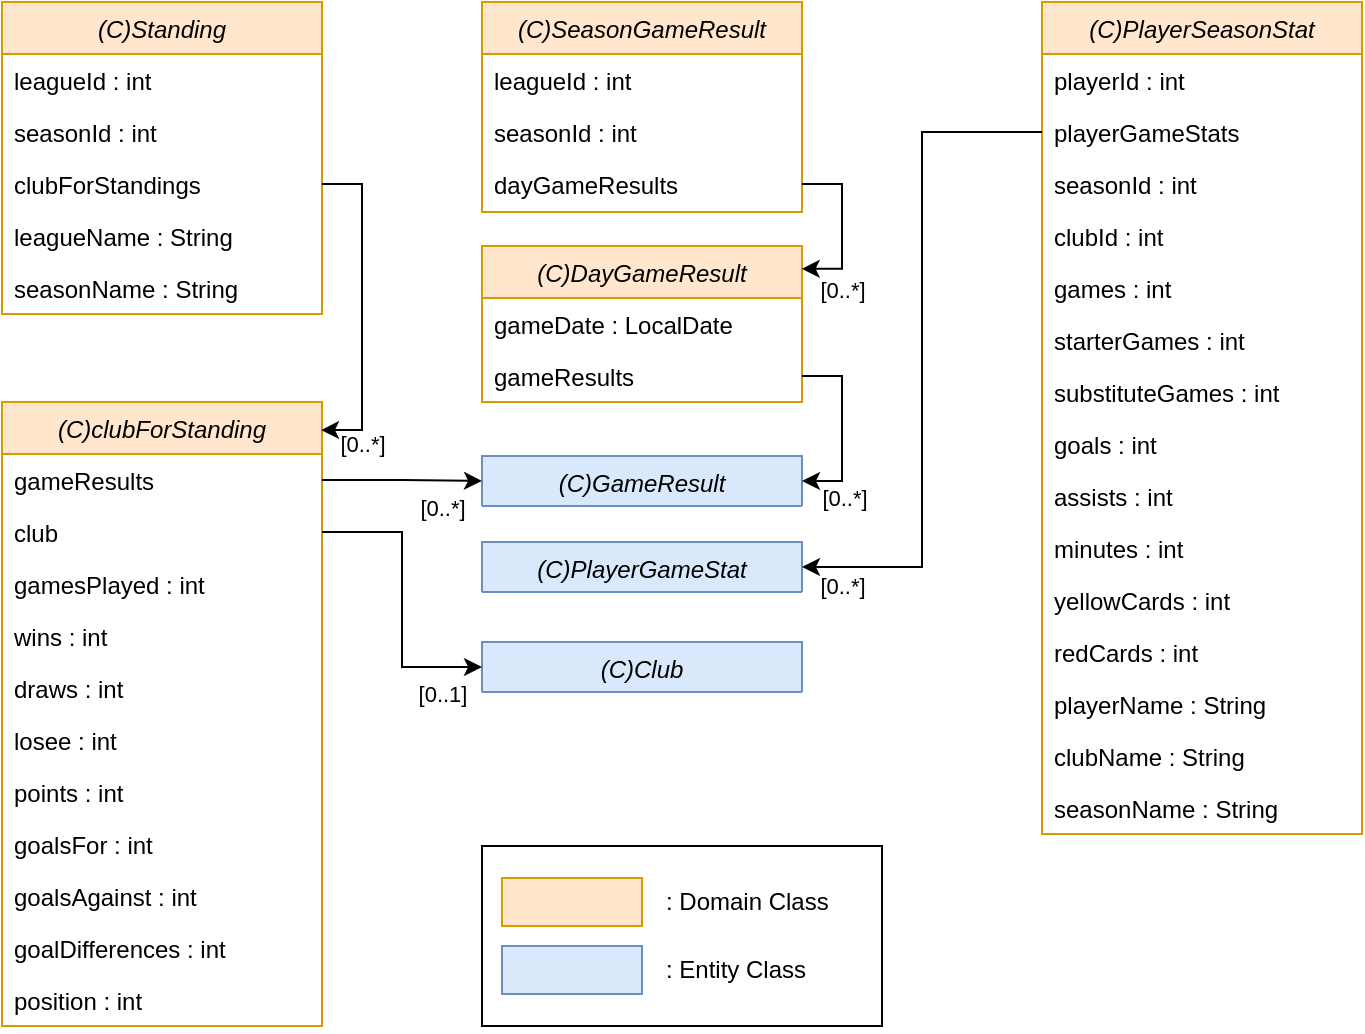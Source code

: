 <mxfile version="24.7.17">
  <diagram id="C5RBs43oDa-KdzZeNtuy" name="Page-1">
    <mxGraphModel dx="1035" dy="626" grid="1" gridSize="10" guides="1" tooltips="1" connect="1" arrows="1" fold="1" page="1" pageScale="1" pageWidth="827" pageHeight="1169" math="0" shadow="0">
      <root>
        <mxCell id="WIyWlLk6GJQsqaUBKTNV-0" />
        <mxCell id="WIyWlLk6GJQsqaUBKTNV-1" parent="WIyWlLk6GJQsqaUBKTNV-0" />
        <mxCell id="zkfFHV4jXpPFQw0GAbJ--0" value="(C)SeasonGameResult" style="swimlane;fontStyle=2;align=center;verticalAlign=top;childLayout=stackLayout;horizontal=1;startSize=26;horizontalStack=0;resizeParent=1;resizeLast=0;collapsible=1;marginBottom=0;rounded=0;shadow=0;strokeWidth=1;fillColor=#ffe6cc;strokeColor=#d79b00;" parent="WIyWlLk6GJQsqaUBKTNV-1" vertex="1">
          <mxGeometry x="320" y="40" width="160" height="105" as="geometry">
            <mxRectangle x="230" y="140" width="160" height="26" as="alternateBounds" />
          </mxGeometry>
        </mxCell>
        <mxCell id="zkfFHV4jXpPFQw0GAbJ--2" value="leagueId : int" style="text;align=left;verticalAlign=top;spacingLeft=4;spacingRight=4;overflow=hidden;rotatable=0;points=[[0,0.5],[1,0.5]];portConstraint=eastwest;rounded=0;shadow=0;html=0;" parent="zkfFHV4jXpPFQw0GAbJ--0" vertex="1">
          <mxGeometry y="26" width="160" height="26" as="geometry" />
        </mxCell>
        <mxCell id="zkfFHV4jXpPFQw0GAbJ--3" value="seasonId : int" style="text;align=left;verticalAlign=top;spacingLeft=4;spacingRight=4;overflow=hidden;rotatable=0;points=[[0,0.5],[1,0.5]];portConstraint=eastwest;rounded=0;shadow=0;html=0;" parent="zkfFHV4jXpPFQw0GAbJ--0" vertex="1">
          <mxGeometry y="52" width="160" height="26" as="geometry" />
        </mxCell>
        <mxCell id="zkfFHV4jXpPFQw0GAbJ--1" value="dayGameResults" style="text;align=left;verticalAlign=top;spacingLeft=4;spacingRight=4;overflow=hidden;rotatable=0;points=[[0,0.5],[1,0.5]];portConstraint=eastwest;" parent="zkfFHV4jXpPFQw0GAbJ--0" vertex="1">
          <mxGeometry y="78" width="160" height="26" as="geometry" />
        </mxCell>
        <mxCell id="81xM5wabuhDHvBCPDcSf-0" value="(C)DayGameResult" style="swimlane;fontStyle=2;align=center;verticalAlign=top;childLayout=stackLayout;horizontal=1;startSize=26;horizontalStack=0;resizeParent=1;resizeLast=0;collapsible=1;marginBottom=0;rounded=0;shadow=0;strokeWidth=1;fillColor=#ffe6cc;strokeColor=#d79b00;" parent="WIyWlLk6GJQsqaUBKTNV-1" vertex="1">
          <mxGeometry x="320" y="162" width="160" height="78" as="geometry">
            <mxRectangle x="230" y="140" width="160" height="26" as="alternateBounds" />
          </mxGeometry>
        </mxCell>
        <mxCell id="81xM5wabuhDHvBCPDcSf-1" value="gameDate : LocalDate" style="text;align=left;verticalAlign=top;spacingLeft=4;spacingRight=4;overflow=hidden;rotatable=0;points=[[0,0.5],[1,0.5]];portConstraint=eastwest;" parent="81xM5wabuhDHvBCPDcSf-0" vertex="1">
          <mxGeometry y="26" width="160" height="26" as="geometry" />
        </mxCell>
        <mxCell id="81xM5wabuhDHvBCPDcSf-2" value="gameResults" style="text;align=left;verticalAlign=top;spacingLeft=4;spacingRight=4;overflow=hidden;rotatable=0;points=[[0,0.5],[1,0.5]];portConstraint=eastwest;rounded=0;shadow=0;html=0;" parent="81xM5wabuhDHvBCPDcSf-0" vertex="1">
          <mxGeometry y="52" width="160" height="26" as="geometry" />
        </mxCell>
        <mxCell id="81xM5wabuhDHvBCPDcSf-4" value="(C)GameResult" style="swimlane;fontStyle=2;align=center;verticalAlign=top;childLayout=stackLayout;horizontal=1;startSize=26;horizontalStack=0;resizeParent=1;resizeLast=0;collapsible=1;marginBottom=0;rounded=0;shadow=0;strokeWidth=1;fillColor=#dae8fc;strokeColor=#6c8ebf;" parent="WIyWlLk6GJQsqaUBKTNV-1" vertex="1">
          <mxGeometry x="320" y="267" width="160" height="25" as="geometry">
            <mxRectangle x="230" y="140" width="160" height="26" as="alternateBounds" />
          </mxGeometry>
        </mxCell>
        <mxCell id="81xM5wabuhDHvBCPDcSf-9" value="(C)Club" style="swimlane;fontStyle=2;align=center;verticalAlign=top;childLayout=stackLayout;horizontal=1;startSize=26;horizontalStack=0;resizeParent=1;resizeLast=0;collapsible=1;marginBottom=0;rounded=0;shadow=0;strokeWidth=1;fillColor=#dae8fc;strokeColor=#6c8ebf;" parent="WIyWlLk6GJQsqaUBKTNV-1" vertex="1">
          <mxGeometry x="320" y="360" width="160" height="25" as="geometry">
            <mxRectangle x="230" y="140" width="160" height="26" as="alternateBounds" />
          </mxGeometry>
        </mxCell>
        <mxCell id="81xM5wabuhDHvBCPDcSf-10" value="(C)Standing" style="swimlane;fontStyle=2;align=center;verticalAlign=top;childLayout=stackLayout;horizontal=1;startSize=26;horizontalStack=0;resizeParent=1;resizeLast=0;collapsible=1;marginBottom=0;rounded=0;shadow=0;strokeWidth=1;fillColor=#ffe6cc;strokeColor=#d79b00;" parent="WIyWlLk6GJQsqaUBKTNV-1" vertex="1">
          <mxGeometry x="80" y="40" width="160" height="156" as="geometry">
            <mxRectangle x="230" y="140" width="160" height="26" as="alternateBounds" />
          </mxGeometry>
        </mxCell>
        <mxCell id="81xM5wabuhDHvBCPDcSf-11" value="leagueId : int" style="text;align=left;verticalAlign=top;spacingLeft=4;spacingRight=4;overflow=hidden;rotatable=0;points=[[0,0.5],[1,0.5]];portConstraint=eastwest;" parent="81xM5wabuhDHvBCPDcSf-10" vertex="1">
          <mxGeometry y="26" width="160" height="26" as="geometry" />
        </mxCell>
        <mxCell id="81xM5wabuhDHvBCPDcSf-12" value="seasonId : int" style="text;align=left;verticalAlign=top;spacingLeft=4;spacingRight=4;overflow=hidden;rotatable=0;points=[[0,0.5],[1,0.5]];portConstraint=eastwest;rounded=0;shadow=0;html=0;" parent="81xM5wabuhDHvBCPDcSf-10" vertex="1">
          <mxGeometry y="52" width="160" height="26" as="geometry" />
        </mxCell>
        <mxCell id="81xM5wabuhDHvBCPDcSf-13" value="clubForStandings" style="text;align=left;verticalAlign=top;spacingLeft=4;spacingRight=4;overflow=hidden;rotatable=0;points=[[0,0.5],[1,0.5]];portConstraint=eastwest;rounded=0;shadow=0;html=0;" parent="81xM5wabuhDHvBCPDcSf-10" vertex="1">
          <mxGeometry y="78" width="160" height="26" as="geometry" />
        </mxCell>
        <mxCell id="81xM5wabuhDHvBCPDcSf-14" value="leagueName : String" style="text;align=left;verticalAlign=top;spacingLeft=4;spacingRight=4;overflow=hidden;rotatable=0;points=[[0,0.5],[1,0.5]];portConstraint=eastwest;rounded=0;shadow=0;html=0;" parent="81xM5wabuhDHvBCPDcSf-10" vertex="1">
          <mxGeometry y="104" width="160" height="26" as="geometry" />
        </mxCell>
        <mxCell id="81xM5wabuhDHvBCPDcSf-15" value="seasonName : String" style="text;align=left;verticalAlign=top;spacingLeft=4;spacingRight=4;overflow=hidden;rotatable=0;points=[[0,0.5],[1,0.5]];portConstraint=eastwest;rounded=0;shadow=0;html=0;" parent="81xM5wabuhDHvBCPDcSf-10" vertex="1">
          <mxGeometry y="130" width="160" height="26" as="geometry" />
        </mxCell>
        <mxCell id="81xM5wabuhDHvBCPDcSf-16" value="(C)clubForStanding" style="swimlane;fontStyle=2;align=center;verticalAlign=top;childLayout=stackLayout;horizontal=1;startSize=26;horizontalStack=0;resizeParent=1;resizeLast=0;collapsible=1;marginBottom=0;rounded=0;shadow=0;strokeWidth=1;fillColor=#ffe6cc;strokeColor=#d79b00;" parent="WIyWlLk6GJQsqaUBKTNV-1" vertex="1">
          <mxGeometry x="80" y="240" width="160" height="312" as="geometry">
            <mxRectangle x="230" y="140" width="160" height="26" as="alternateBounds" />
          </mxGeometry>
        </mxCell>
        <mxCell id="81xM5wabuhDHvBCPDcSf-17" value="gameResults" style="text;align=left;verticalAlign=top;spacingLeft=4;spacingRight=4;overflow=hidden;rotatable=0;points=[[0,0.5],[1,0.5]];portConstraint=eastwest;" parent="81xM5wabuhDHvBCPDcSf-16" vertex="1">
          <mxGeometry y="26" width="160" height="26" as="geometry" />
        </mxCell>
        <mxCell id="81xM5wabuhDHvBCPDcSf-18" value="club" style="text;align=left;verticalAlign=top;spacingLeft=4;spacingRight=4;overflow=hidden;rotatable=0;points=[[0,0.5],[1,0.5]];portConstraint=eastwest;rounded=0;shadow=0;html=0;" parent="81xM5wabuhDHvBCPDcSf-16" vertex="1">
          <mxGeometry y="52" width="160" height="26" as="geometry" />
        </mxCell>
        <mxCell id="81xM5wabuhDHvBCPDcSf-33" value="gamesPlayed : int" style="text;align=left;verticalAlign=top;spacingLeft=4;spacingRight=4;overflow=hidden;rotatable=0;points=[[0,0.5],[1,0.5]];portConstraint=eastwest;rounded=0;shadow=0;html=0;" parent="81xM5wabuhDHvBCPDcSf-16" vertex="1">
          <mxGeometry y="78" width="160" height="26" as="geometry" />
        </mxCell>
        <mxCell id="81xM5wabuhDHvBCPDcSf-19" value="wins : int" style="text;align=left;verticalAlign=top;spacingLeft=4;spacingRight=4;overflow=hidden;rotatable=0;points=[[0,0.5],[1,0.5]];portConstraint=eastwest;rounded=0;shadow=0;html=0;" parent="81xM5wabuhDHvBCPDcSf-16" vertex="1">
          <mxGeometry y="104" width="160" height="26" as="geometry" />
        </mxCell>
        <mxCell id="81xM5wabuhDHvBCPDcSf-20" value="draws : int" style="text;align=left;verticalAlign=top;spacingLeft=4;spacingRight=4;overflow=hidden;rotatable=0;points=[[0,0.5],[1,0.5]];portConstraint=eastwest;rounded=0;shadow=0;html=0;" parent="81xM5wabuhDHvBCPDcSf-16" vertex="1">
          <mxGeometry y="130" width="160" height="26" as="geometry" />
        </mxCell>
        <mxCell id="81xM5wabuhDHvBCPDcSf-21" value="losee : int" style="text;align=left;verticalAlign=top;spacingLeft=4;spacingRight=4;overflow=hidden;rotatable=0;points=[[0,0.5],[1,0.5]];portConstraint=eastwest;rounded=0;shadow=0;html=0;" parent="81xM5wabuhDHvBCPDcSf-16" vertex="1">
          <mxGeometry y="156" width="160" height="26" as="geometry" />
        </mxCell>
        <mxCell id="81xM5wabuhDHvBCPDcSf-29" value="points : int" style="text;align=left;verticalAlign=top;spacingLeft=4;spacingRight=4;overflow=hidden;rotatable=0;points=[[0,0.5],[1,0.5]];portConstraint=eastwest;rounded=0;shadow=0;html=0;" parent="81xM5wabuhDHvBCPDcSf-16" vertex="1">
          <mxGeometry y="182" width="160" height="26" as="geometry" />
        </mxCell>
        <mxCell id="81xM5wabuhDHvBCPDcSf-30" value="goalsFor : int" style="text;align=left;verticalAlign=top;spacingLeft=4;spacingRight=4;overflow=hidden;rotatable=0;points=[[0,0.5],[1,0.5]];portConstraint=eastwest;rounded=0;shadow=0;html=0;" parent="81xM5wabuhDHvBCPDcSf-16" vertex="1">
          <mxGeometry y="208" width="160" height="26" as="geometry" />
        </mxCell>
        <mxCell id="81xM5wabuhDHvBCPDcSf-28" value="goalsAgainst : int" style="text;align=left;verticalAlign=top;spacingLeft=4;spacingRight=4;overflow=hidden;rotatable=0;points=[[0,0.5],[1,0.5]];portConstraint=eastwest;rounded=0;shadow=0;html=0;" parent="81xM5wabuhDHvBCPDcSf-16" vertex="1">
          <mxGeometry y="234" width="160" height="26" as="geometry" />
        </mxCell>
        <mxCell id="81xM5wabuhDHvBCPDcSf-32" value="goalDifferences : int" style="text;align=left;verticalAlign=top;spacingLeft=4;spacingRight=4;overflow=hidden;rotatable=0;points=[[0,0.5],[1,0.5]];portConstraint=eastwest;rounded=0;shadow=0;html=0;" parent="81xM5wabuhDHvBCPDcSf-16" vertex="1">
          <mxGeometry y="260" width="160" height="26" as="geometry" />
        </mxCell>
        <mxCell id="81xM5wabuhDHvBCPDcSf-31" value="position : int" style="text;align=left;verticalAlign=top;spacingLeft=4;spacingRight=4;overflow=hidden;rotatable=0;points=[[0,0.5],[1,0.5]];portConstraint=eastwest;rounded=0;shadow=0;html=0;" parent="81xM5wabuhDHvBCPDcSf-16" vertex="1">
          <mxGeometry y="286" width="160" height="26" as="geometry" />
        </mxCell>
        <mxCell id="81xM5wabuhDHvBCPDcSf-38" value="(C)PlayerSeasonStat" style="swimlane;fontStyle=2;align=center;verticalAlign=top;childLayout=stackLayout;horizontal=1;startSize=26;horizontalStack=0;resizeParent=1;resizeLast=0;collapsible=1;marginBottom=0;rounded=0;shadow=0;strokeWidth=1;fillColor=#ffe6cc;strokeColor=#d79b00;" parent="WIyWlLk6GJQsqaUBKTNV-1" vertex="1">
          <mxGeometry x="600" y="40" width="160" height="416" as="geometry">
            <mxRectangle x="230" y="140" width="160" height="26" as="alternateBounds" />
          </mxGeometry>
        </mxCell>
        <mxCell id="81xM5wabuhDHvBCPDcSf-39" value="playerId : int" style="text;align=left;verticalAlign=top;spacingLeft=4;spacingRight=4;overflow=hidden;rotatable=0;points=[[0,0.5],[1,0.5]];portConstraint=eastwest;" parent="81xM5wabuhDHvBCPDcSf-38" vertex="1">
          <mxGeometry y="26" width="160" height="26" as="geometry" />
        </mxCell>
        <mxCell id="81xM5wabuhDHvBCPDcSf-40" value="playerGameStats" style="text;align=left;verticalAlign=top;spacingLeft=4;spacingRight=4;overflow=hidden;rotatable=0;points=[[0,0.5],[1,0.5]];portConstraint=eastwest;rounded=0;shadow=0;html=0;" parent="81xM5wabuhDHvBCPDcSf-38" vertex="1">
          <mxGeometry y="52" width="160" height="26" as="geometry" />
        </mxCell>
        <mxCell id="81xM5wabuhDHvBCPDcSf-41" value="seasonId : int" style="text;align=left;verticalAlign=top;spacingLeft=4;spacingRight=4;overflow=hidden;rotatable=0;points=[[0,0.5],[1,0.5]];portConstraint=eastwest;rounded=0;shadow=0;html=0;" parent="81xM5wabuhDHvBCPDcSf-38" vertex="1">
          <mxGeometry y="78" width="160" height="26" as="geometry" />
        </mxCell>
        <mxCell id="81xM5wabuhDHvBCPDcSf-42" value="clubId : int" style="text;align=left;verticalAlign=top;spacingLeft=4;spacingRight=4;overflow=hidden;rotatable=0;points=[[0,0.5],[1,0.5]];portConstraint=eastwest;rounded=0;shadow=0;html=0;" parent="81xM5wabuhDHvBCPDcSf-38" vertex="1">
          <mxGeometry y="104" width="160" height="26" as="geometry" />
        </mxCell>
        <mxCell id="81xM5wabuhDHvBCPDcSf-43" value="games : int" style="text;align=left;verticalAlign=top;spacingLeft=4;spacingRight=4;overflow=hidden;rotatable=0;points=[[0,0.5],[1,0.5]];portConstraint=eastwest;rounded=0;shadow=0;html=0;" parent="81xM5wabuhDHvBCPDcSf-38" vertex="1">
          <mxGeometry y="130" width="160" height="26" as="geometry" />
        </mxCell>
        <mxCell id="81xM5wabuhDHvBCPDcSf-44" value="starterGames : int" style="text;align=left;verticalAlign=top;spacingLeft=4;spacingRight=4;overflow=hidden;rotatable=0;points=[[0,0.5],[1,0.5]];portConstraint=eastwest;rounded=0;shadow=0;html=0;" parent="81xM5wabuhDHvBCPDcSf-38" vertex="1">
          <mxGeometry y="156" width="160" height="26" as="geometry" />
        </mxCell>
        <mxCell id="81xM5wabuhDHvBCPDcSf-45" value="substituteGames : int" style="text;align=left;verticalAlign=top;spacingLeft=4;spacingRight=4;overflow=hidden;rotatable=0;points=[[0,0.5],[1,0.5]];portConstraint=eastwest;rounded=0;shadow=0;html=0;" parent="81xM5wabuhDHvBCPDcSf-38" vertex="1">
          <mxGeometry y="182" width="160" height="26" as="geometry" />
        </mxCell>
        <mxCell id="81xM5wabuhDHvBCPDcSf-46" value="goals : int" style="text;align=left;verticalAlign=top;spacingLeft=4;spacingRight=4;overflow=hidden;rotatable=0;points=[[0,0.5],[1,0.5]];portConstraint=eastwest;rounded=0;shadow=0;html=0;" parent="81xM5wabuhDHvBCPDcSf-38" vertex="1">
          <mxGeometry y="208" width="160" height="26" as="geometry" />
        </mxCell>
        <mxCell id="81xM5wabuhDHvBCPDcSf-47" value="assists : int" style="text;align=left;verticalAlign=top;spacingLeft=4;spacingRight=4;overflow=hidden;rotatable=0;points=[[0,0.5],[1,0.5]];portConstraint=eastwest;rounded=0;shadow=0;html=0;" parent="81xM5wabuhDHvBCPDcSf-38" vertex="1">
          <mxGeometry y="234" width="160" height="26" as="geometry" />
        </mxCell>
        <mxCell id="81xM5wabuhDHvBCPDcSf-48" value="minutes : int" style="text;align=left;verticalAlign=top;spacingLeft=4;spacingRight=4;overflow=hidden;rotatable=0;points=[[0,0.5],[1,0.5]];portConstraint=eastwest;rounded=0;shadow=0;html=0;" parent="81xM5wabuhDHvBCPDcSf-38" vertex="1">
          <mxGeometry y="260" width="160" height="26" as="geometry" />
        </mxCell>
        <mxCell id="81xM5wabuhDHvBCPDcSf-49" value="yellowCards : int" style="text;align=left;verticalAlign=top;spacingLeft=4;spacingRight=4;overflow=hidden;rotatable=0;points=[[0,0.5],[1,0.5]];portConstraint=eastwest;rounded=0;shadow=0;html=0;" parent="81xM5wabuhDHvBCPDcSf-38" vertex="1">
          <mxGeometry y="286" width="160" height="26" as="geometry" />
        </mxCell>
        <mxCell id="81xM5wabuhDHvBCPDcSf-53" value="redCards : int" style="text;align=left;verticalAlign=top;spacingLeft=4;spacingRight=4;overflow=hidden;rotatable=0;points=[[0,0.5],[1,0.5]];portConstraint=eastwest;rounded=0;shadow=0;html=0;" parent="81xM5wabuhDHvBCPDcSf-38" vertex="1">
          <mxGeometry y="312" width="160" height="26" as="geometry" />
        </mxCell>
        <mxCell id="81xM5wabuhDHvBCPDcSf-52" value="playerName : String" style="text;align=left;verticalAlign=top;spacingLeft=4;spacingRight=4;overflow=hidden;rotatable=0;points=[[0,0.5],[1,0.5]];portConstraint=eastwest;rounded=0;shadow=0;html=0;" parent="81xM5wabuhDHvBCPDcSf-38" vertex="1">
          <mxGeometry y="338" width="160" height="26" as="geometry" />
        </mxCell>
        <mxCell id="81xM5wabuhDHvBCPDcSf-50" value="clubName : String" style="text;align=left;verticalAlign=top;spacingLeft=4;spacingRight=4;overflow=hidden;rotatable=0;points=[[0,0.5],[1,0.5]];portConstraint=eastwest;rounded=0;shadow=0;html=0;" parent="81xM5wabuhDHvBCPDcSf-38" vertex="1">
          <mxGeometry y="364" width="160" height="26" as="geometry" />
        </mxCell>
        <mxCell id="81xM5wabuhDHvBCPDcSf-51" value="seasonName : String" style="text;align=left;verticalAlign=top;spacingLeft=4;spacingRight=4;overflow=hidden;rotatable=0;points=[[0,0.5],[1,0.5]];portConstraint=eastwest;rounded=0;shadow=0;html=0;" parent="81xM5wabuhDHvBCPDcSf-38" vertex="1">
          <mxGeometry y="390" width="160" height="26" as="geometry" />
        </mxCell>
        <mxCell id="81xM5wabuhDHvBCPDcSf-54" value="(C)PlayerGameStat" style="swimlane;fontStyle=2;align=center;verticalAlign=top;childLayout=stackLayout;horizontal=1;startSize=26;horizontalStack=0;resizeParent=1;resizeLast=0;collapsible=1;marginBottom=0;rounded=0;shadow=0;strokeWidth=1;fillColor=#dae8fc;strokeColor=#6c8ebf;" parent="WIyWlLk6GJQsqaUBKTNV-1" vertex="1">
          <mxGeometry x="320" y="310" width="160" height="25" as="geometry">
            <mxRectangle x="230" y="140" width="160" height="26" as="alternateBounds" />
          </mxGeometry>
        </mxCell>
        <mxCell id="81xM5wabuhDHvBCPDcSf-73" value="" style="group" parent="WIyWlLk6GJQsqaUBKTNV-1" vertex="1" connectable="0">
          <mxGeometry x="320" y="462" width="200" height="90" as="geometry" />
        </mxCell>
        <mxCell id="81xM5wabuhDHvBCPDcSf-67" value="" style="rounded=0;whiteSpace=wrap;html=1;" parent="81xM5wabuhDHvBCPDcSf-73" vertex="1">
          <mxGeometry width="200" height="90" as="geometry" />
        </mxCell>
        <mxCell id="81xM5wabuhDHvBCPDcSf-68" value="" style="rounded=0;whiteSpace=wrap;html=1;fillColor=#ffe6cc;strokeColor=#d79b00;" parent="81xM5wabuhDHvBCPDcSf-73" vertex="1">
          <mxGeometry x="10" y="16" width="70" height="24" as="geometry" />
        </mxCell>
        <mxCell id="81xM5wabuhDHvBCPDcSf-70" value="" style="rounded=0;whiteSpace=wrap;html=1;fillColor=#dae8fc;strokeColor=#6c8ebf;" parent="81xM5wabuhDHvBCPDcSf-73" vertex="1">
          <mxGeometry x="10" y="50" width="70" height="24" as="geometry" />
        </mxCell>
        <mxCell id="81xM5wabuhDHvBCPDcSf-71" value=": Domain Class" style="rounded=0;whiteSpace=wrap;html=1;align=left;strokeColor=#ffffff;" parent="81xM5wabuhDHvBCPDcSf-73" vertex="1">
          <mxGeometry x="90" y="16" width="100" height="24" as="geometry" />
        </mxCell>
        <mxCell id="81xM5wabuhDHvBCPDcSf-72" value=": Entity Class" style="rounded=0;whiteSpace=wrap;html=1;align=left;strokeColor=#ffffff;" parent="81xM5wabuhDHvBCPDcSf-73" vertex="1">
          <mxGeometry x="90" y="50" width="100" height="24" as="geometry" />
        </mxCell>
        <mxCell id="Y1F86ggUAQXtHO70jQLn-0" style="edgeStyle=orthogonalEdgeStyle;rounded=0;orthogonalLoop=1;jettySize=auto;html=1;exitX=1;exitY=0.5;exitDx=0;exitDy=0;entryX=0;entryY=0.5;entryDx=0;entryDy=0;" edge="1" parent="WIyWlLk6GJQsqaUBKTNV-1" source="81xM5wabuhDHvBCPDcSf-17" target="81xM5wabuhDHvBCPDcSf-4">
          <mxGeometry relative="1" as="geometry" />
        </mxCell>
        <mxCell id="Y1F86ggUAQXtHO70jQLn-10" value="[0..*]" style="edgeLabel;html=1;align=center;verticalAlign=middle;resizable=0;points=[];" vertex="1" connectable="0" parent="Y1F86ggUAQXtHO70jQLn-0">
          <mxGeometry x="0.625" relative="1" as="geometry">
            <mxPoint x="-5" y="13" as="offset" />
          </mxGeometry>
        </mxCell>
        <mxCell id="Y1F86ggUAQXtHO70jQLn-1" style="edgeStyle=orthogonalEdgeStyle;rounded=0;orthogonalLoop=1;jettySize=auto;html=1;exitX=1;exitY=0.5;exitDx=0;exitDy=0;entryX=0;entryY=0.5;entryDx=0;entryDy=0;" edge="1" parent="WIyWlLk6GJQsqaUBKTNV-1" source="81xM5wabuhDHvBCPDcSf-18" target="81xM5wabuhDHvBCPDcSf-9">
          <mxGeometry relative="1" as="geometry" />
        </mxCell>
        <mxCell id="Y1F86ggUAQXtHO70jQLn-9" value="[0..1]" style="edgeLabel;html=1;align=center;verticalAlign=middle;resizable=0;points=[];" vertex="1" connectable="0" parent="Y1F86ggUAQXtHO70jQLn-1">
          <mxGeometry x="0.644" y="-1" relative="1" as="geometry">
            <mxPoint x="6" y="12" as="offset" />
          </mxGeometry>
        </mxCell>
        <mxCell id="Y1F86ggUAQXtHO70jQLn-2" style="edgeStyle=orthogonalEdgeStyle;rounded=0;orthogonalLoop=1;jettySize=auto;html=1;exitX=0;exitY=0.5;exitDx=0;exitDy=0;entryX=1;entryY=0.5;entryDx=0;entryDy=0;" edge="1" parent="WIyWlLk6GJQsqaUBKTNV-1" source="81xM5wabuhDHvBCPDcSf-40" target="81xM5wabuhDHvBCPDcSf-54">
          <mxGeometry relative="1" as="geometry" />
        </mxCell>
        <mxCell id="Y1F86ggUAQXtHO70jQLn-11" value="[0..*]" style="edgeLabel;html=1;align=center;verticalAlign=middle;resizable=0;points=[];" vertex="1" connectable="0" parent="Y1F86ggUAQXtHO70jQLn-2">
          <mxGeometry x="0.918" y="1" relative="1" as="geometry">
            <mxPoint x="6" y="8" as="offset" />
          </mxGeometry>
        </mxCell>
        <mxCell id="Y1F86ggUAQXtHO70jQLn-3" style="edgeStyle=orthogonalEdgeStyle;rounded=0;orthogonalLoop=1;jettySize=auto;html=1;exitX=1;exitY=0.5;exitDx=0;exitDy=0;entryX=1;entryY=0.5;entryDx=0;entryDy=0;" edge="1" parent="WIyWlLk6GJQsqaUBKTNV-1" source="81xM5wabuhDHvBCPDcSf-2" target="81xM5wabuhDHvBCPDcSf-4">
          <mxGeometry relative="1" as="geometry" />
        </mxCell>
        <mxCell id="Y1F86ggUAQXtHO70jQLn-12" value="[0..*]" style="edgeLabel;html=1;align=center;verticalAlign=middle;resizable=0;points=[];" vertex="1" connectable="0" parent="Y1F86ggUAQXtHO70jQLn-3">
          <mxGeometry x="0.666" y="1" relative="1" as="geometry">
            <mxPoint x="5" y="7" as="offset" />
          </mxGeometry>
        </mxCell>
        <mxCell id="Y1F86ggUAQXtHO70jQLn-5" style="edgeStyle=orthogonalEdgeStyle;rounded=0;orthogonalLoop=1;jettySize=auto;html=1;exitX=1;exitY=0.5;exitDx=0;exitDy=0;entryX=0.999;entryY=0.146;entryDx=0;entryDy=0;entryPerimeter=0;" edge="1" parent="WIyWlLk6GJQsqaUBKTNV-1" source="zkfFHV4jXpPFQw0GAbJ--1" target="81xM5wabuhDHvBCPDcSf-0">
          <mxGeometry relative="1" as="geometry" />
        </mxCell>
        <mxCell id="Y1F86ggUAQXtHO70jQLn-13" value="[0..*]" style="edgeLabel;html=1;align=center;verticalAlign=middle;resizable=0;points=[];" vertex="1" connectable="0" parent="Y1F86ggUAQXtHO70jQLn-5">
          <mxGeometry x="0.622" y="1" relative="1" as="geometry">
            <mxPoint x="4" y="9" as="offset" />
          </mxGeometry>
        </mxCell>
        <mxCell id="Y1F86ggUAQXtHO70jQLn-7" style="edgeStyle=orthogonalEdgeStyle;rounded=0;orthogonalLoop=1;jettySize=auto;html=1;exitX=1;exitY=0.5;exitDx=0;exitDy=0;entryX=0.997;entryY=0.045;entryDx=0;entryDy=0;entryPerimeter=0;" edge="1" parent="WIyWlLk6GJQsqaUBKTNV-1" source="81xM5wabuhDHvBCPDcSf-13" target="81xM5wabuhDHvBCPDcSf-16">
          <mxGeometry relative="1" as="geometry" />
        </mxCell>
        <mxCell id="Y1F86ggUAQXtHO70jQLn-8" value="[0..*]" style="edgeLabel;html=1;align=center;verticalAlign=middle;resizable=0;points=[];" vertex="1" connectable="0" parent="Y1F86ggUAQXtHO70jQLn-7">
          <mxGeometry x="-0.183" y="-3" relative="1" as="geometry">
            <mxPoint x="3" y="83" as="offset" />
          </mxGeometry>
        </mxCell>
      </root>
    </mxGraphModel>
  </diagram>
</mxfile>
